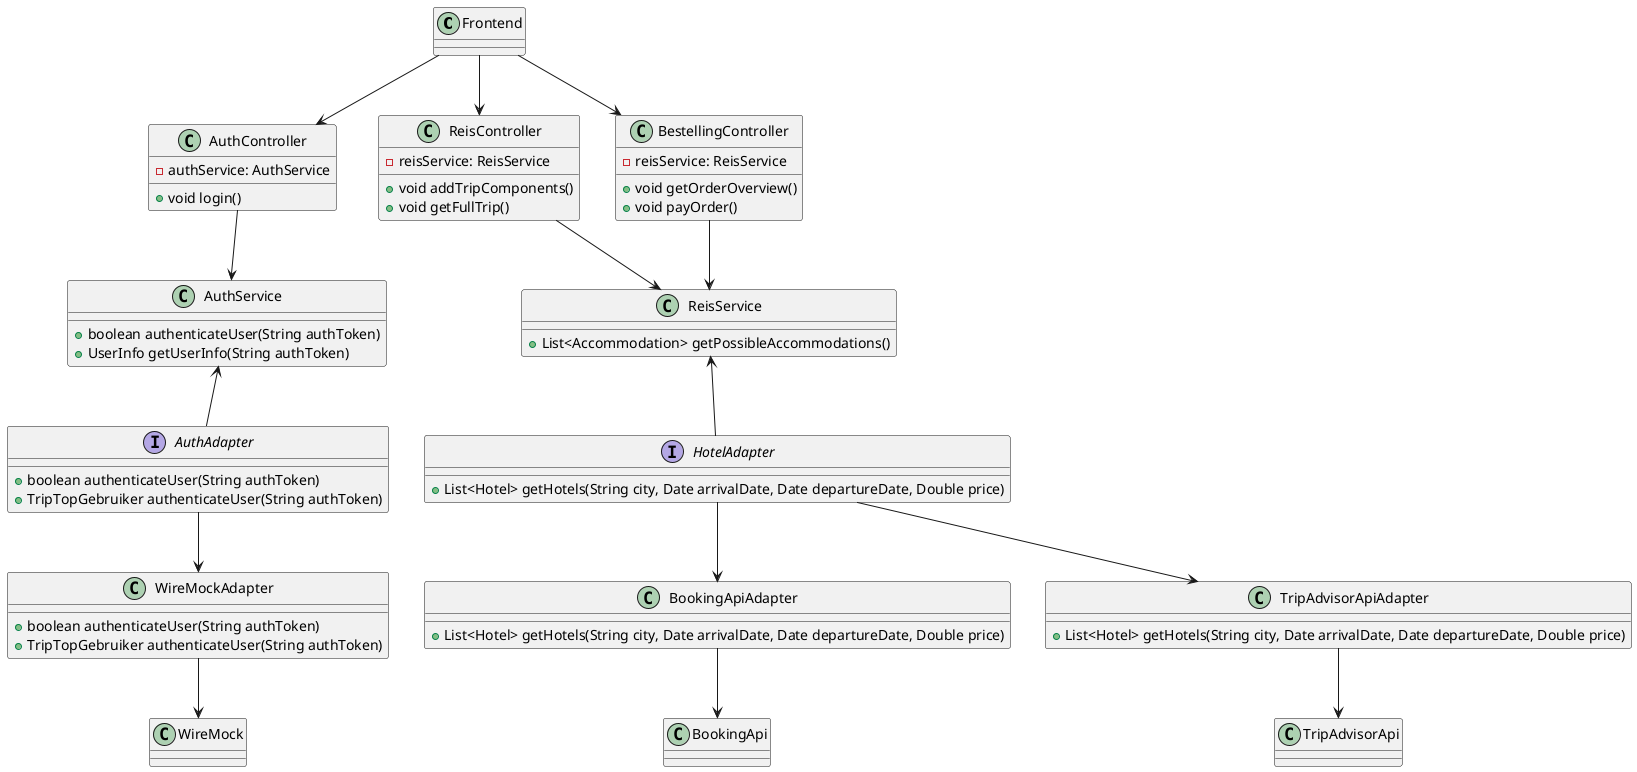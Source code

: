 @startuml

class Frontend {

}

class AuthController {
    -authService: AuthService
    +void login()
}

class ReisController {
    -reisService: ReisService
    +void addTripComponents()
    +void getFullTrip()
}

class BestellingController {
-reisService: ReisService
    +void getOrderOverview()
    +void payOrder()
}

class AuthService {
    +boolean authenticateUser(String authToken)
    +UserInfo getUserInfo(String authToken)
}

class ReisService {
    +List<Accommodation> getPossibleAccommodations()
}

interface AuthAdapter {
    +boolean authenticateUser(String authToken)
    +TripTopGebruiker authenticateUser(String authToken)
}

class WireMockAdapter {
    +boolean authenticateUser(String authToken)
    +TripTopGebruiker authenticateUser(String authToken)
}

interface HotelAdapter {
    +List<Hotel> getHotels(String city, Date arrivalDate, Date departureDate, Double price)
}

class BookingApiAdapter {
    +List<Hotel> getHotels(String city, Date arrivalDate, Date departureDate, Double price)
}

class TripAdvisorApiAdapter {
    +List<Hotel> getHotels(String city, Date arrivalDate, Date departureDate, Double price)
}

class WireMock {

}

class BookingApi {

}

class TripAdvisorApi {

}

Frontend --> AuthController
AuthController --> AuthService
AuthAdapter --> WireMockAdapter
WireMockAdapter --> WireMock
Frontend --> ReisController
ReisController --> ReisService
HotelAdapter --> BookingApiAdapter
HotelAdapter --> TripAdvisorApiAdapter
BookingApiAdapter --> BookingApi
TripAdvisorApiAdapter --> TripAdvisorApi
Frontend --> BestellingController
BestellingController --> ReisService
AuthService <-- AuthAdapter
ReisService <-- HotelAdapter

@enduml